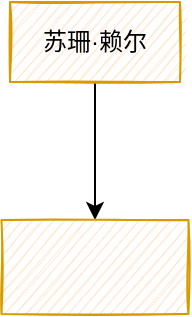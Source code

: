<mxfile version="15.9.6" type="github">
  <diagram id="MXw0cYcsGM257r_ZbbDP" name="Page-1">
    <mxGraphModel dx="711" dy="463" grid="0" gridSize="10" guides="1" tooltips="1" connect="1" arrows="1" fold="1" page="1" pageScale="1" pageWidth="827" pageHeight="1169" background="none" math="0" shadow="0">
      <root>
        <mxCell id="0" />
        <mxCell id="1" parent="0" />
        <mxCell id="Tlokxd7MjdnbNSqTjhvJ-3" value="" style="rounded=0;orthogonalLoop=1;jettySize=auto;html=1;" edge="1" parent="1" source="Tlokxd7MjdnbNSqTjhvJ-1" target="Tlokxd7MjdnbNSqTjhvJ-2">
          <mxGeometry relative="1" as="geometry" />
        </mxCell>
        <mxCell id="Tlokxd7MjdnbNSqTjhvJ-1" value="苏珊·赖尔" style="rounded=0;whiteSpace=wrap;html=1;sketch=1;fillColor=#ffe6cc;strokeColor=#d79b00;glass=0;shadow=0;imageAspect=1;portConstraintRotation=0;connectable=1;allowArrows=1;perimeter=rectanglePerimeter;" vertex="1" parent="1">
          <mxGeometry x="89" y="242" width="85" height="40" as="geometry" />
        </mxCell>
        <mxCell id="Tlokxd7MjdnbNSqTjhvJ-2" value="" style="whiteSpace=wrap;html=1;fillColor=#ffe6cc;strokeColor=#d79b00;rounded=0;sketch=1;glass=0;shadow=0;" vertex="1" parent="1">
          <mxGeometry x="84.75" y="351" width="93.5" height="47" as="geometry" />
        </mxCell>
      </root>
    </mxGraphModel>
  </diagram>
</mxfile>
